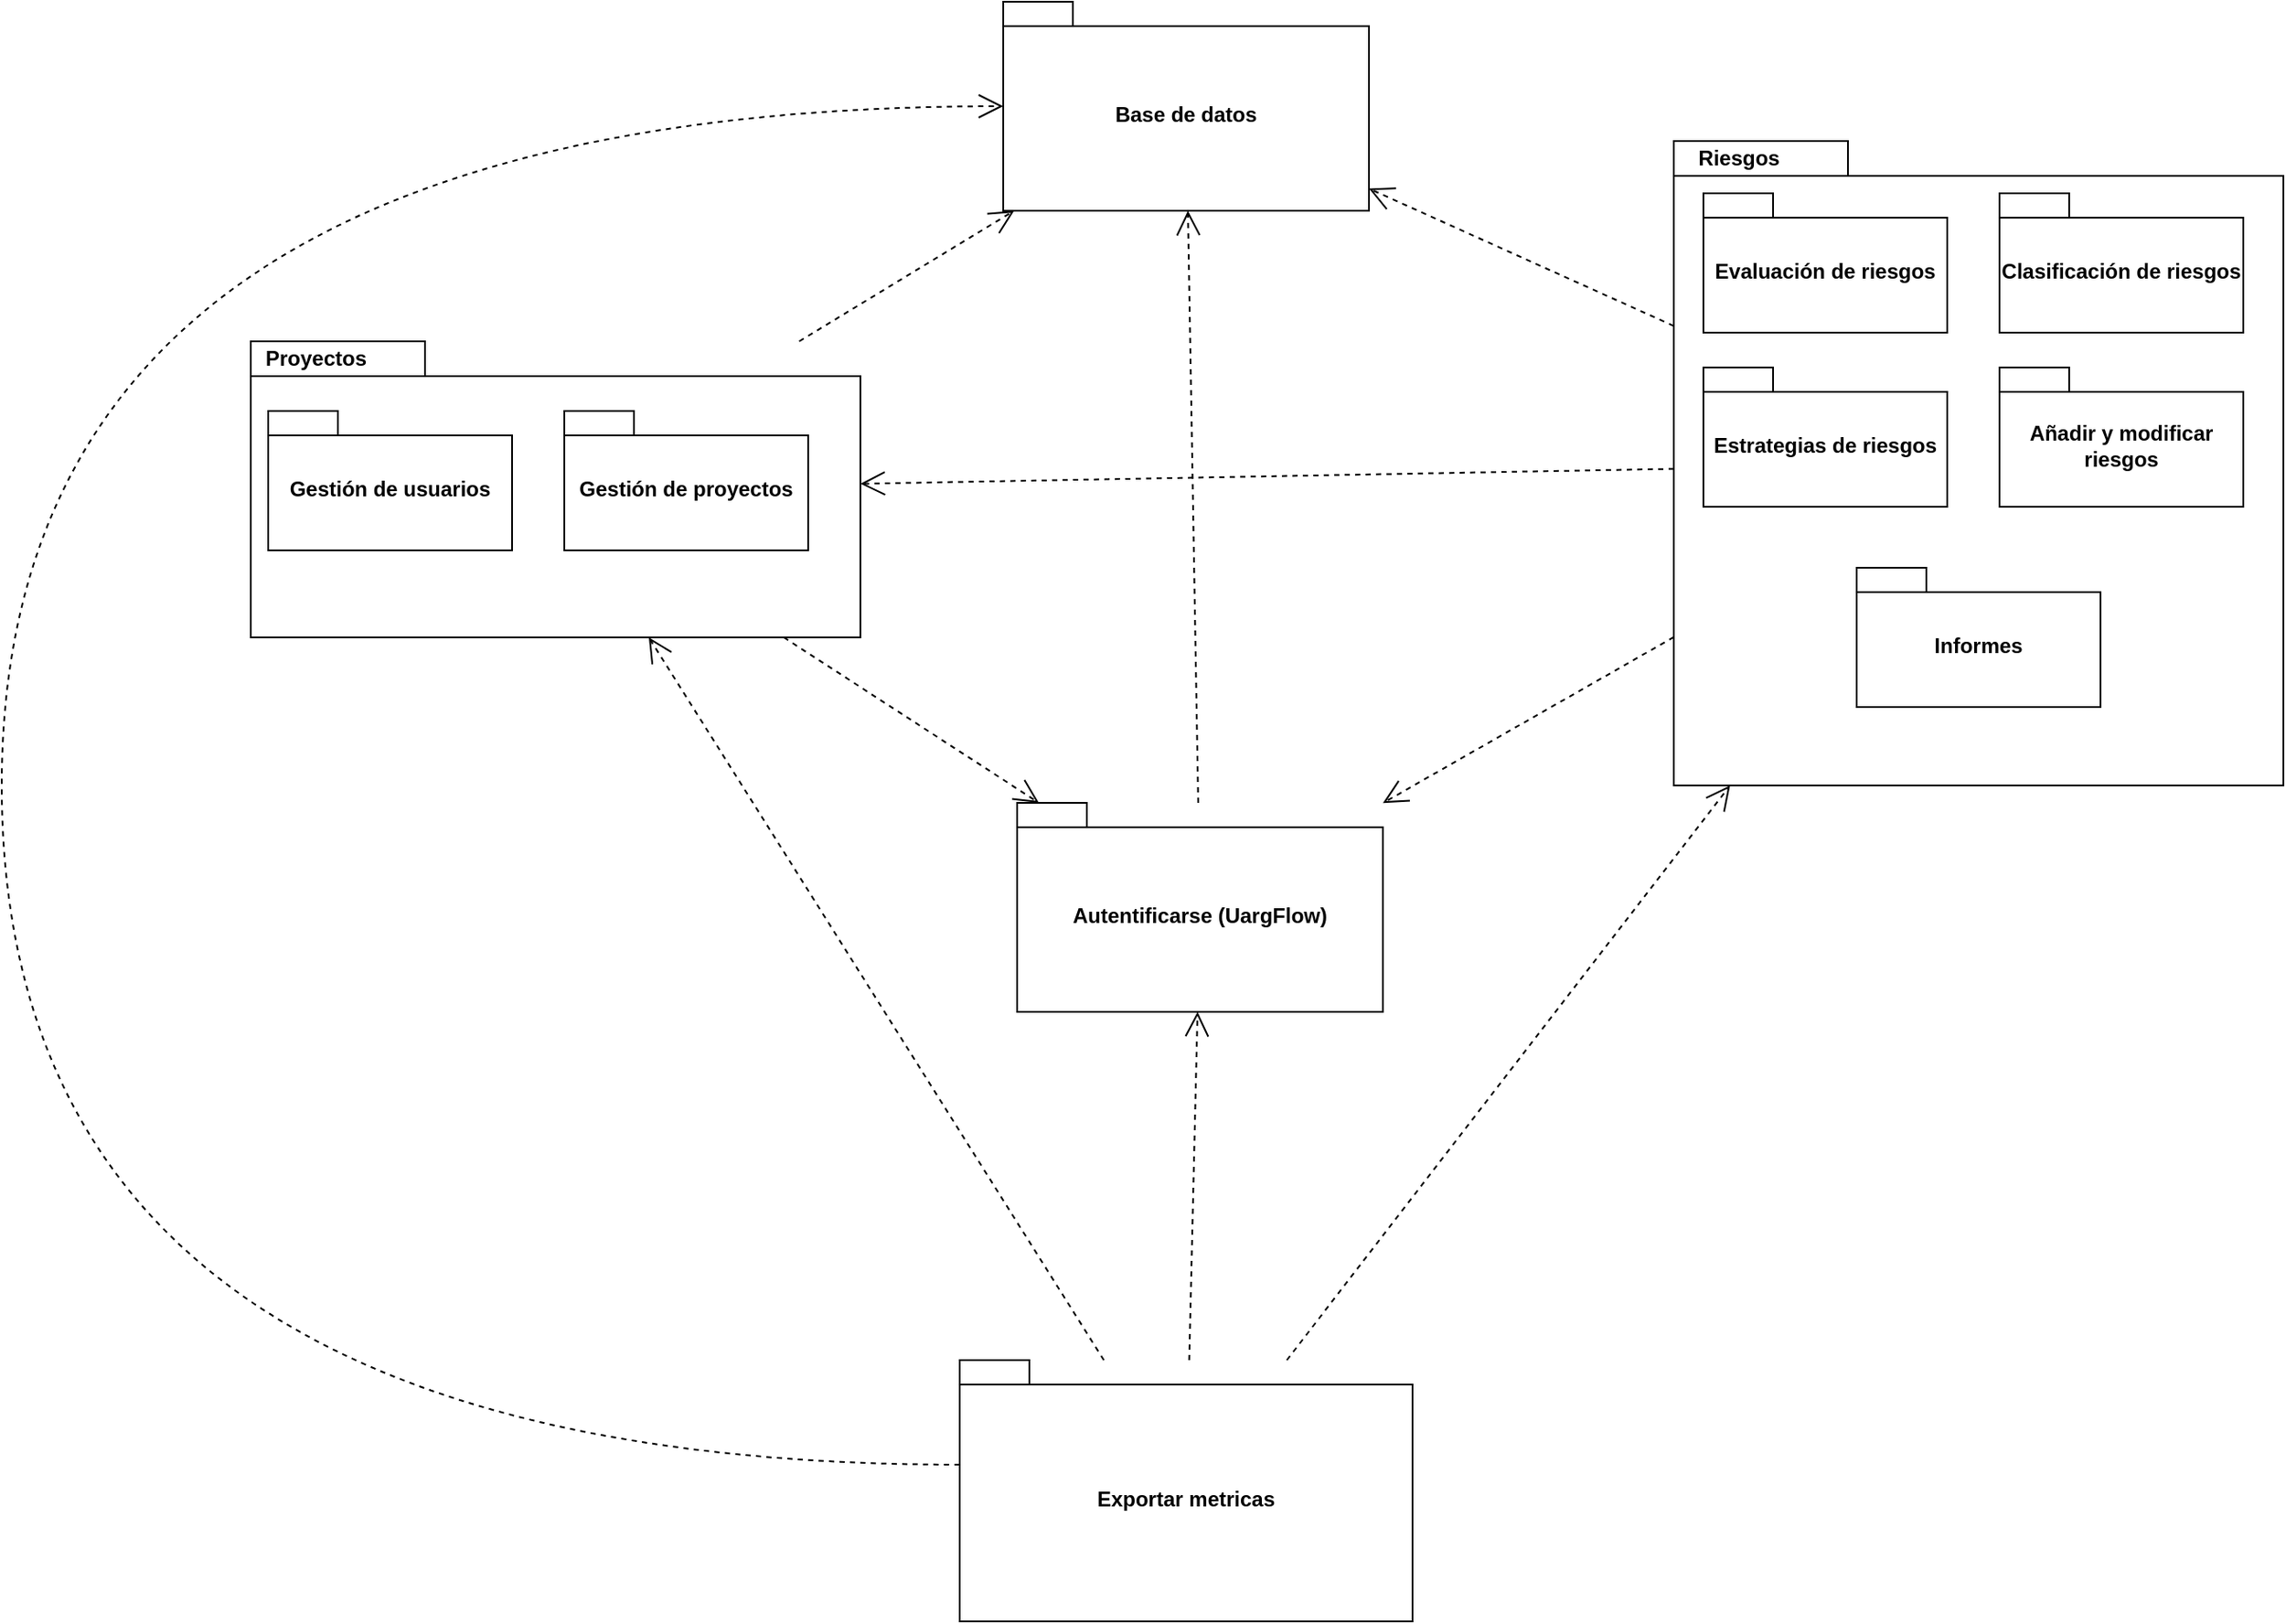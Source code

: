 <mxfile version="24.7.16">
  <diagram name="Página-1" id="3JNbSA6o8qXIhu1rEhel">
    <mxGraphModel dx="2783" dy="3374" grid="1" gridSize="10" guides="1" tooltips="1" connect="1" arrows="1" fold="1" page="1" pageScale="1" pageWidth="827" pageHeight="1169" math="0" shadow="0">
      <root>
        <mxCell id="0" />
        <mxCell id="1" parent="0" />
        <mxCell id="WeTvXNygOkHBIn4LGHg_-14" value="Base de datos" style="shape=folder;fontStyle=1;spacingTop=10;tabWidth=40;tabHeight=14;tabPosition=left;html=1;whiteSpace=wrap;" vertex="1" parent="1">
          <mxGeometry x="475" y="-1180" width="210" height="120" as="geometry" />
        </mxCell>
        <mxCell id="WeTvXNygOkHBIn4LGHg_-18" value="Autentificarse (UargFlow)" style="shape=folder;fontStyle=1;spacingTop=10;tabWidth=40;tabHeight=14;tabPosition=left;html=1;whiteSpace=wrap;" vertex="1" parent="1">
          <mxGeometry x="483" y="-720" width="210" height="120" as="geometry" />
        </mxCell>
        <mxCell id="WeTvXNygOkHBIn4LGHg_-24" value="" style="shape=folder;fontStyle=1;spacingTop=10;tabWidth=100;tabHeight=20;tabPosition=left;html=1;whiteSpace=wrap;" vertex="1" parent="1">
          <mxGeometry x="43" y="-985" width="350" height="170" as="geometry" />
        </mxCell>
        <mxCell id="WeTvXNygOkHBIn4LGHg_-25" value="&lt;b&gt;Proyectos&lt;/b&gt;" style="text;html=1;align=center;verticalAlign=middle;resizable=0;points=[];autosize=1;strokeColor=none;fillColor=none;" vertex="1" parent="1">
          <mxGeometry x="40" y="-990" width="80" height="30" as="geometry" />
        </mxCell>
        <mxCell id="WeTvXNygOkHBIn4LGHg_-26" value="" style="shape=folder;fontStyle=1;spacingTop=10;tabWidth=100;tabHeight=20;tabPosition=left;html=1;whiteSpace=wrap;" vertex="1" parent="1">
          <mxGeometry x="860" y="-1100" width="350" height="370" as="geometry" />
        </mxCell>
        <mxCell id="WeTvXNygOkHBIn4LGHg_-27" value="&lt;b&gt;Riesgos&lt;/b&gt;" style="text;html=1;align=center;verticalAlign=middle;resizable=0;points=[];autosize=1;strokeColor=none;fillColor=none;" vertex="1" parent="1">
          <mxGeometry x="862" y="-1105" width="70" height="30" as="geometry" />
        </mxCell>
        <mxCell id="WeTvXNygOkHBIn4LGHg_-28" value="Gestión de usuarios" style="shape=folder;fontStyle=1;spacingTop=10;tabWidth=40;tabHeight=14;tabPosition=left;html=1;whiteSpace=wrap;" vertex="1" parent="1">
          <mxGeometry x="53" y="-945" width="140" height="80" as="geometry" />
        </mxCell>
        <mxCell id="WeTvXNygOkHBIn4LGHg_-29" value="Gestión de proyectos" style="shape=folder;fontStyle=1;spacingTop=10;tabWidth=40;tabHeight=14;tabPosition=left;html=1;whiteSpace=wrap;" vertex="1" parent="1">
          <mxGeometry x="223" y="-945" width="140" height="80" as="geometry" />
        </mxCell>
        <mxCell id="WeTvXNygOkHBIn4LGHg_-30" value="Evaluación de riesgos" style="shape=folder;fontStyle=1;spacingTop=10;tabWidth=40;tabHeight=14;tabPosition=left;html=1;whiteSpace=wrap;" vertex="1" parent="1">
          <mxGeometry x="877" y="-1070" width="140" height="80" as="geometry" />
        </mxCell>
        <mxCell id="WeTvXNygOkHBIn4LGHg_-31" value="Clasificación de riesgos" style="shape=folder;fontStyle=1;spacingTop=10;tabWidth=40;tabHeight=14;tabPosition=left;html=1;whiteSpace=wrap;" vertex="1" parent="1">
          <mxGeometry x="1047" y="-1070" width="140" height="80" as="geometry" />
        </mxCell>
        <mxCell id="WeTvXNygOkHBIn4LGHg_-32" value="Estrategias de riesgos" style="shape=folder;fontStyle=1;spacingTop=10;tabWidth=40;tabHeight=14;tabPosition=left;html=1;whiteSpace=wrap;" vertex="1" parent="1">
          <mxGeometry x="877" y="-970" width="140" height="80" as="geometry" />
        </mxCell>
        <mxCell id="WeTvXNygOkHBIn4LGHg_-34" value="" style="endArrow=open;endSize=12;dashed=1;html=1;rounded=0;" edge="1" parent="1" source="WeTvXNygOkHBIn4LGHg_-18" target="WeTvXNygOkHBIn4LGHg_-14">
          <mxGeometry width="160" relative="1" as="geometry">
            <mxPoint x="680" y="-910" as="sourcePoint" />
            <mxPoint x="623" y="-750" as="targetPoint" />
          </mxGeometry>
        </mxCell>
        <mxCell id="WeTvXNygOkHBIn4LGHg_-35" value="" style="endArrow=open;endSize=12;dashed=1;html=1;rounded=0;" edge="1" parent="1" source="WeTvXNygOkHBIn4LGHg_-24" target="WeTvXNygOkHBIn4LGHg_-18">
          <mxGeometry width="160" relative="1" as="geometry">
            <mxPoint x="618" y="-810" as="sourcePoint" />
            <mxPoint x="453" y="-810" as="targetPoint" />
          </mxGeometry>
        </mxCell>
        <mxCell id="WeTvXNygOkHBIn4LGHg_-36" value="" style="endArrow=open;endSize=12;dashed=1;html=1;rounded=0;" edge="1" parent="1" source="WeTvXNygOkHBIn4LGHg_-26" target="WeTvXNygOkHBIn4LGHg_-18">
          <mxGeometry width="160" relative="1" as="geometry">
            <mxPoint x="361" y="-660" as="sourcePoint" />
            <mxPoint x="353" y="-750" as="targetPoint" />
          </mxGeometry>
        </mxCell>
        <mxCell id="WeTvXNygOkHBIn4LGHg_-39" value="Añadir y modificar riesgos" style="shape=folder;fontStyle=1;spacingTop=10;tabWidth=40;tabHeight=14;tabPosition=left;html=1;whiteSpace=wrap;" vertex="1" parent="1">
          <mxGeometry x="1047" y="-970" width="140" height="80" as="geometry" />
        </mxCell>
        <mxCell id="WeTvXNygOkHBIn4LGHg_-40" value="Exportar metricas" style="shape=folder;fontStyle=1;spacingTop=10;tabWidth=40;tabHeight=14;tabPosition=left;html=1;whiteSpace=wrap;" vertex="1" parent="1">
          <mxGeometry x="450" y="-400" width="260" height="150" as="geometry" />
        </mxCell>
        <mxCell id="WeTvXNygOkHBIn4LGHg_-41" value="Informes" style="shape=folder;fontStyle=1;spacingTop=10;tabWidth=40;tabHeight=14;tabPosition=left;html=1;whiteSpace=wrap;" vertex="1" parent="1">
          <mxGeometry x="965" y="-855" width="140" height="80" as="geometry" />
        </mxCell>
        <mxCell id="WeTvXNygOkHBIn4LGHg_-45" value="" style="endArrow=open;endSize=12;dashed=1;html=1;rounded=0;" edge="1" parent="1" source="WeTvXNygOkHBIn4LGHg_-24" target="WeTvXNygOkHBIn4LGHg_-14">
          <mxGeometry width="160" relative="1" as="geometry">
            <mxPoint x="310" y="-1090" as="sourcePoint" />
            <mxPoint x="598" y="-870" as="targetPoint" />
          </mxGeometry>
        </mxCell>
        <mxCell id="WeTvXNygOkHBIn4LGHg_-46" value="" style="endArrow=open;endSize=12;dashed=1;html=1;rounded=0;" edge="1" parent="1" source="WeTvXNygOkHBIn4LGHg_-26" target="WeTvXNygOkHBIn4LGHg_-14">
          <mxGeometry width="160" relative="1" as="geometry">
            <mxPoint x="505" y="-990" as="sourcePoint" />
            <mxPoint x="740" y="-880" as="targetPoint" />
          </mxGeometry>
        </mxCell>
        <mxCell id="WeTvXNygOkHBIn4LGHg_-48" value="" style="endArrow=open;endSize=12;dashed=1;html=1;rounded=0;" edge="1" parent="1" source="WeTvXNygOkHBIn4LGHg_-26" target="WeTvXNygOkHBIn4LGHg_-24">
          <mxGeometry width="160" relative="1" as="geometry">
            <mxPoint x="870" y="-805" as="sourcePoint" />
            <mxPoint x="703" y="-710" as="targetPoint" />
          </mxGeometry>
        </mxCell>
        <mxCell id="WeTvXNygOkHBIn4LGHg_-49" value="" style="endArrow=open;endSize=12;dashed=1;html=1;rounded=0;" edge="1" parent="1" source="WeTvXNygOkHBIn4LGHg_-40" target="WeTvXNygOkHBIn4LGHg_-18">
          <mxGeometry width="160" relative="1" as="geometry">
            <mxPoint x="597" y="-710" as="sourcePoint" />
            <mxPoint x="591" y="-1050" as="targetPoint" />
          </mxGeometry>
        </mxCell>
        <mxCell id="WeTvXNygOkHBIn4LGHg_-50" value="" style="endArrow=open;endSize=12;dashed=1;html=1;rounded=0;" edge="1" parent="1" source="WeTvXNygOkHBIn4LGHg_-40" target="WeTvXNygOkHBIn4LGHg_-26">
          <mxGeometry width="160" relative="1" as="geometry">
            <mxPoint x="611" y="-440" as="sourcePoint" />
            <mxPoint x="602" y="-590" as="targetPoint" />
          </mxGeometry>
        </mxCell>
        <mxCell id="WeTvXNygOkHBIn4LGHg_-51" value="" style="endArrow=open;endSize=12;dashed=1;html=1;rounded=0;" edge="1" parent="1" source="WeTvXNygOkHBIn4LGHg_-40" target="WeTvXNygOkHBIn4LGHg_-24">
          <mxGeometry width="160" relative="1" as="geometry">
            <mxPoint x="675" y="-440" as="sourcePoint" />
            <mxPoint x="898" y="-720" as="targetPoint" />
          </mxGeometry>
        </mxCell>
        <mxCell id="WeTvXNygOkHBIn4LGHg_-52" value="" style="endArrow=open;endSize=12;dashed=1;html=1;rounded=0;edgeStyle=orthogonalEdgeStyle;curved=1;" edge="1" parent="1" source="WeTvXNygOkHBIn4LGHg_-40" target="WeTvXNygOkHBIn4LGHg_-14">
          <mxGeometry width="160" relative="1" as="geometry">
            <mxPoint x="648" y="-390" as="sourcePoint" />
            <mxPoint x="902" y="-720" as="targetPoint" />
            <Array as="points">
              <mxPoint x="-100" y="-340" />
              <mxPoint x="-100" y="-1120" />
            </Array>
          </mxGeometry>
        </mxCell>
      </root>
    </mxGraphModel>
  </diagram>
</mxfile>
